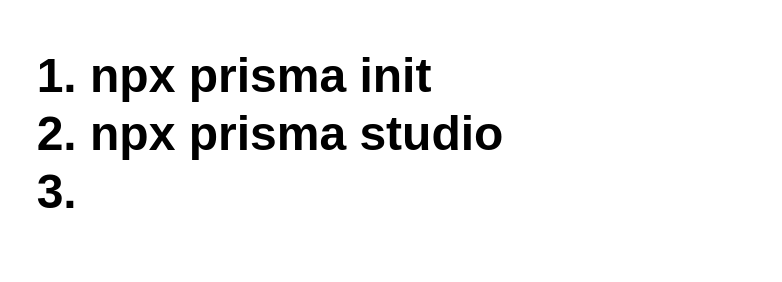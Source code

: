 <mxfile version="21.6.8" type="github" pages="2">
  <diagram name="prisma" id="fR4bRruJ7Pk9LS7oelqa">
    <mxGraphModel dx="1313" dy="934" grid="1" gridSize="10" guides="1" tooltips="1" connect="1" arrows="1" fold="1" page="1" pageScale="1" pageWidth="850" pageHeight="1100" math="0" shadow="0">
      <root>
        <mxCell id="0" />
        <mxCell id="1" parent="0" />
        <mxCell id="TUNQDLvmcNEsq7djK953-1" value="&lt;h1&gt;&lt;ol&gt;&lt;li&gt;npx prisma init&lt;/li&gt;&lt;li&gt;npx prisma studio&amp;nbsp;&lt;/li&gt;&lt;li&gt;&lt;br&gt;&lt;/li&gt;&lt;/ol&gt;&lt;/h1&gt;&lt;div&gt;&lt;br&gt;&lt;/div&gt;" style="text;html=1;strokeColor=none;fillColor=none;spacing=5;spacingTop=-20;whiteSpace=wrap;overflow=hidden;rounded=0;" vertex="1" parent="1">
          <mxGeometry x="40" y="90" width="390" height="130" as="geometry" />
        </mxCell>
      </root>
    </mxGraphModel>
  </diagram>
  <diagram id="McV8rwwBibUEMmJrTrsG" name="prisma Schema">
    <mxGraphModel dx="1313" dy="934" grid="1" gridSize="10" guides="1" tooltips="1" connect="1" arrows="1" fold="1" page="1" pageScale="1" pageWidth="850" pageHeight="1100" math="0" shadow="0">
      <root>
        <mxCell id="0" />
        <mxCell id="1" parent="0" />
        <mxCell id="La0M69P4b_0MR6w4gGyI-6" value="One to Many" style="swimlane;whiteSpace=wrap;html=1;" vertex="1" parent="1">
          <mxGeometry x="70" y="50" width="830" height="250" as="geometry" />
        </mxCell>
        <mxCell id="La0M69P4b_0MR6w4gGyI-10" value="Home" style="swimlane;childLayout=stackLayout;horizontal=1;startSize=50;horizontalStack=0;rounded=1;fontSize=14;fontStyle=0;strokeWidth=2;resizeParent=0;resizeLast=1;shadow=0;dashed=0;align=center;arcSize=4;whiteSpace=wrap;html=1;" vertex="1" parent="La0M69P4b_0MR6w4gGyI-6">
          <mxGeometry x="20" y="40" width="300" height="170" as="geometry" />
        </mxCell>
        <mxCell id="La0M69P4b_0MR6w4gGyI-14" value="&lt;div style=&quot;text-align: left;&quot;&gt;&lt;span style=&quot;font-size: 14px;&quot;&gt;&lt;b&gt;id&lt;span style=&quot;white-space: pre;&quot;&gt;&#x9;&lt;/span&gt;&lt;span style=&quot;white-space: pre;&quot;&gt;&#x9;&lt;/span&gt;&lt;span style=&quot;white-space: pre;&quot;&gt;&#x9;&lt;/span&gt;Int&lt;/b&gt;&lt;/span&gt;&lt;/div&gt;&lt;font style=&quot;&quot;&gt;&lt;div style=&quot;text-align: left;&quot;&gt;&lt;span style=&quot;font-size: 14px;&quot;&gt;&lt;b&gt;&lt;br&gt;&lt;/b&gt;&lt;/span&gt;&lt;/div&gt;&lt;b style=&quot;font-size: 14px; border-color: var(--border-color);&quot;&gt;&lt;div style=&quot;text-align: left;&quot;&gt;&lt;b style=&quot;background-color: initial; border-color: var(--border-color);&quot;&gt;images&lt;span style=&quot;white-space: pre;&quot;&gt;&amp;nbsp;&amp;nbsp;&amp;nbsp;&amp;nbsp;&lt;/span&gt;&lt;span style=&quot;border-color: var(--border-color);&quot;&gt;&lt;span style=&quot;white-space: pre;&quot;&gt;&amp;nbsp;&amp;nbsp;&amp;nbsp;&amp;nbsp;&lt;/span&gt;&lt;/span&gt;&lt;span style=&quot;border-color: var(--border-color);&quot;&gt;&lt;span style=&quot;white-space: pre;&quot;&gt;&amp;nbsp;&amp;nbsp;&amp;nbsp;&amp;nbsp;&lt;/span&gt;&lt;/span&gt;Image&lt;/b&gt;&lt;/div&gt;&lt;/b&gt;&lt;/font&gt;" style="text;html=1;align=center;verticalAlign=middle;resizable=0;points=[];autosize=1;strokeColor=none;fillColor=none;" vertex="1" parent="La0M69P4b_0MR6w4gGyI-10">
          <mxGeometry y="50" width="300" height="120" as="geometry" />
        </mxCell>
        <mxCell id="La0M69P4b_0MR6w4gGyI-12" value="Images" style="swimlane;childLayout=stackLayout;horizontal=1;startSize=50;horizontalStack=0;rounded=1;fontSize=14;fontStyle=0;strokeWidth=2;resizeParent=0;resizeLast=1;shadow=0;dashed=0;align=center;arcSize=4;whiteSpace=wrap;html=1;" vertex="1" parent="La0M69P4b_0MR6w4gGyI-6">
          <mxGeometry x="370" y="40" width="440" height="170" as="geometry" />
        </mxCell>
        <mxCell id="La0M69P4b_0MR6w4gGyI-16" value="&lt;font style=&quot;font-size: 14px;&quot;&gt;&lt;b&gt;&lt;span style=&quot;white-space: pre;&quot;&gt;&#x9;&lt;/span&gt;home_id&lt;span style=&quot;white-space: pre;&quot;&gt;&#x9;&lt;/span&gt;:&amp;nbsp; &amp;nbsp; &amp;nbsp; &amp;nbsp; &amp;nbsp; &amp;nbsp; &amp;nbsp; &amp;nbsp;Int&lt;br&gt;&lt;br&gt;&lt;span style=&quot;white-space: pre;&quot;&gt;&#x9;&lt;/span&gt;home:&lt;span style=&quot;white-space: pre;&quot;&gt;&#x9;&lt;/span&gt;Home @relation fields: [home_id], reference: [id]&lt;/b&gt;&lt;/font&gt;" style="text;html=1;align=left;verticalAlign=middle;resizable=0;points=[];autosize=1;strokeColor=none;fillColor=none;" vertex="1" parent="La0M69P4b_0MR6w4gGyI-12">
          <mxGeometry y="50" width="440" height="120" as="geometry" />
        </mxCell>
      </root>
    </mxGraphModel>
  </diagram>
</mxfile>
